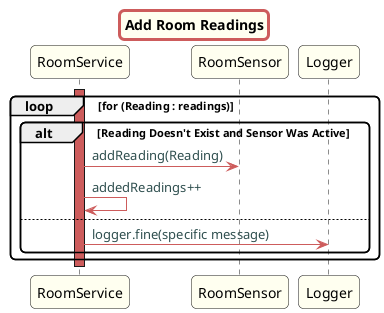 @startuml

skinparam titleBorderRoundCorner 10
skinparam titleBorderThickness 3
skinparam titleBorderColor indianred
skinparam titleBackgroundColor ivory
skinparam FontName quicksand

skinparam actor {
  BorderColor indianred
  }

skinparam sequence {
  LifeLineBackgroundColor indianred
  ParticipantBackgroundColor ivory
}

skinparam roundcorner 10

skinparam component {
  arrowThickness 1
  ArrowFontName Verdana
  ArrowColor indianred
  ArrowFontColor darkslategrey
}

title Add Room Readings
loop for (Reading : readings)
activate RoomService
alt Reading Doesn't Exist and Sensor Was Active
RoomService -> RoomSensor: addReading(Reading)
RoomService -> RoomService: addedReadings++
else
RoomService -> Logger: logger.fine(specific message)
end
end
deactivate RoomService

@enduml